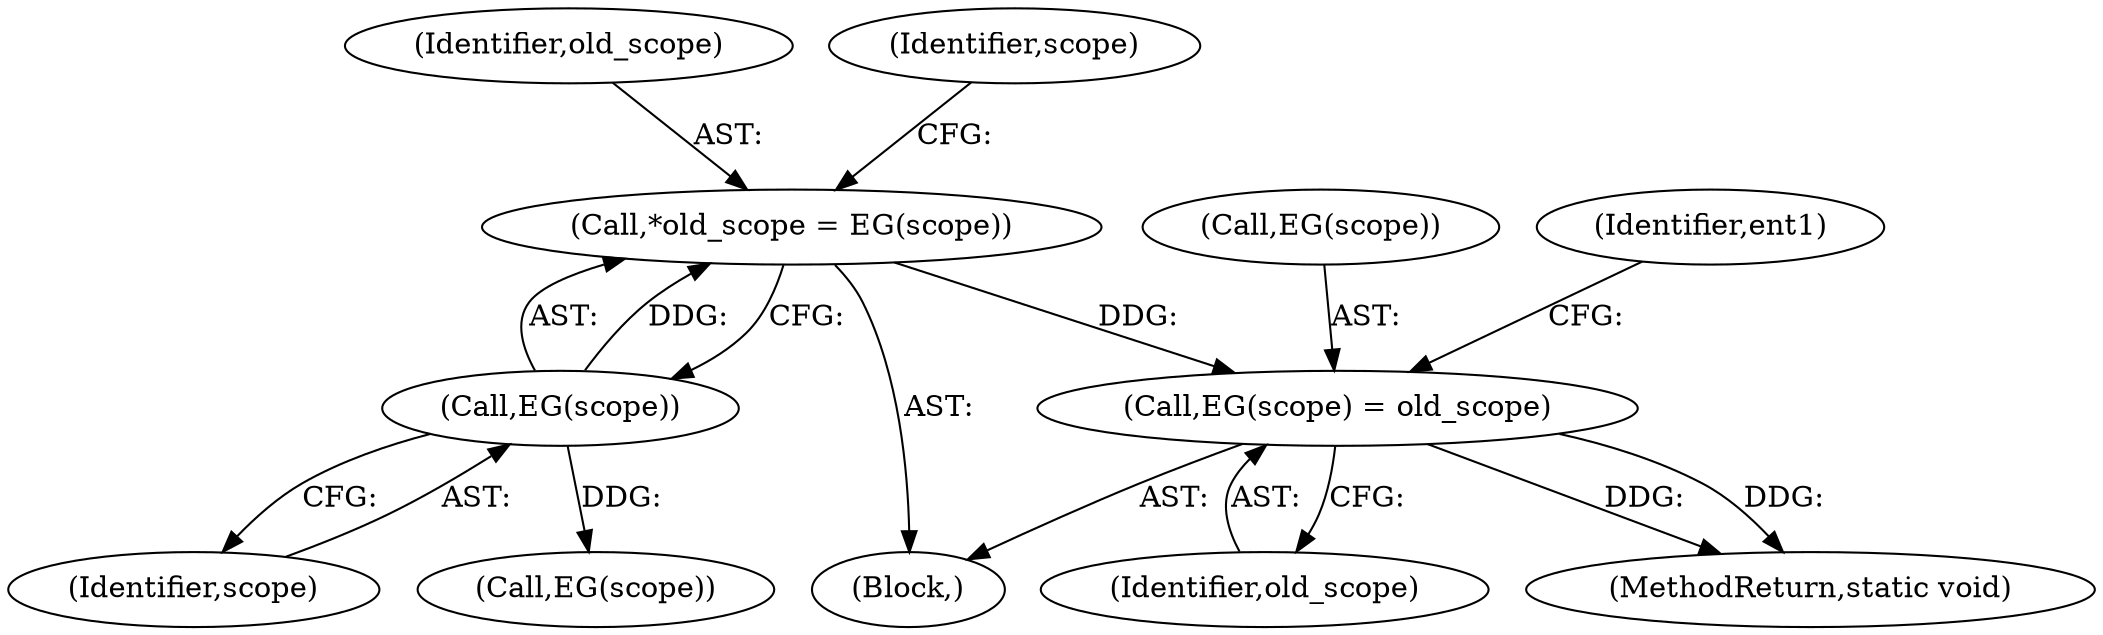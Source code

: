 digraph "0_php-src_6045de69c7dedcba3eadf7c4bba424b19c81d00d_0@pointer" {
"1000492" [label="(Call,EG(scope) = old_scope)"];
"1000467" [label="(Call,*old_scope = EG(scope))"];
"1000469" [label="(Call,EG(scope))"];
"1000493" [label="(Call,EG(scope))"];
"1000492" [label="(Call,EG(scope) = old_scope)"];
"1000465" [label="(Block,)"];
"1000468" [label="(Identifier,old_scope)"];
"1000472" [label="(Call,EG(scope))"];
"1000580" [label="(MethodReturn,static void)"];
"1000467" [label="(Call,*old_scope = EG(scope))"];
"1000495" [label="(Identifier,old_scope)"];
"1000470" [label="(Identifier,scope)"];
"1000473" [label="(Identifier,scope)"];
"1000469" [label="(Call,EG(scope))"];
"1000518" [label="(Identifier,ent1)"];
"1000492" -> "1000465"  [label="AST: "];
"1000492" -> "1000495"  [label="CFG: "];
"1000493" -> "1000492"  [label="AST: "];
"1000495" -> "1000492"  [label="AST: "];
"1000518" -> "1000492"  [label="CFG: "];
"1000492" -> "1000580"  [label="DDG: "];
"1000492" -> "1000580"  [label="DDG: "];
"1000467" -> "1000492"  [label="DDG: "];
"1000467" -> "1000465"  [label="AST: "];
"1000467" -> "1000469"  [label="CFG: "];
"1000468" -> "1000467"  [label="AST: "];
"1000469" -> "1000467"  [label="AST: "];
"1000473" -> "1000467"  [label="CFG: "];
"1000469" -> "1000467"  [label="DDG: "];
"1000469" -> "1000470"  [label="CFG: "];
"1000470" -> "1000469"  [label="AST: "];
"1000469" -> "1000472"  [label="DDG: "];
}
